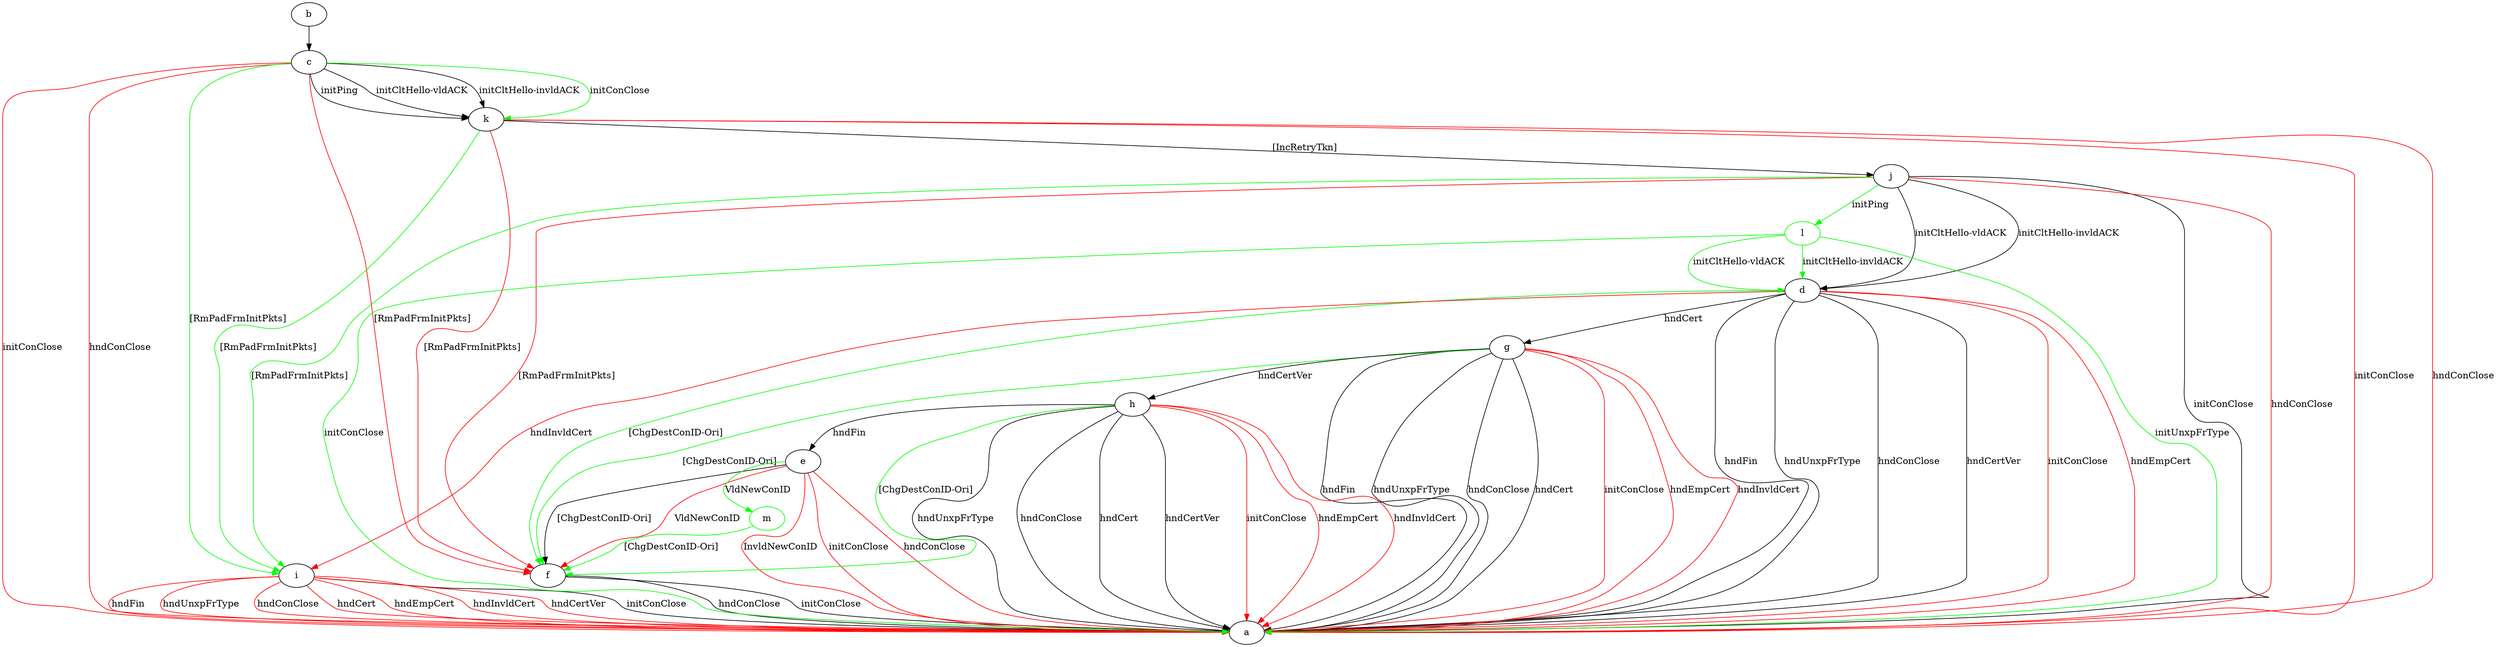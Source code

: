 digraph "" {
	b -> c	[key=0];
	c -> a	[key=0,
		color=red,
		label="initConClose "];
	c -> a	[key=1,
		color=red,
		label="hndConClose "];
	c -> f	[key=0,
		color=red,
		label="[RmPadFrmInitPkts] "];
	c -> i	[key=0,
		color=green,
		label="[RmPadFrmInitPkts] "];
	c -> k	[key=0,
		label="initPing "];
	c -> k	[key=1,
		label="initCltHello-vldACK "];
	c -> k	[key=2,
		label="initCltHello-invldACK "];
	c -> k	[key=3,
		color=green,
		label="initConClose "];
	d -> a	[key=0,
		label="hndFin "];
	d -> a	[key=1,
		label="hndUnxpFrType "];
	d -> a	[key=2,
		label="hndConClose "];
	d -> a	[key=3,
		label="hndCertVer "];
	d -> a	[key=4,
		color=red,
		label="initConClose "];
	d -> a	[key=5,
		color=red,
		label="hndEmpCert "];
	d -> f	[key=0,
		color=green,
		label="[ChgDestConID-Ori] "];
	d -> g	[key=0,
		label="hndCert "];
	d -> i	[key=0,
		color=red,
		label="hndInvldCert "];
	e -> a	[key=0,
		color=red,
		label="initConClose "];
	e -> a	[key=1,
		color=red,
		label="hndConClose "];
	e -> a	[key=2,
		color=red,
		label="InvldNewConID "];
	e -> f	[key=0,
		label="[ChgDestConID-Ori] "];
	e -> f	[key=1,
		color=red,
		label="VldNewConID "];
	m	[color=green];
	e -> m	[key=0,
		color=green,
		label="VldNewConID "];
	f -> a	[key=0,
		label="initConClose "];
	f -> a	[key=1,
		label="hndConClose "];
	g -> a	[key=0,
		label="hndFin "];
	g -> a	[key=1,
		label="hndUnxpFrType "];
	g -> a	[key=2,
		label="hndConClose "];
	g -> a	[key=3,
		label="hndCert "];
	g -> a	[key=4,
		color=red,
		label="initConClose "];
	g -> a	[key=5,
		color=red,
		label="hndEmpCert "];
	g -> a	[key=6,
		color=red,
		label="hndInvldCert "];
	g -> f	[key=0,
		color=green,
		label="[ChgDestConID-Ori] "];
	g -> h	[key=0,
		label="hndCertVer "];
	h -> a	[key=0,
		label="hndUnxpFrType "];
	h -> a	[key=1,
		label="hndConClose "];
	h -> a	[key=2,
		label="hndCert "];
	h -> a	[key=3,
		label="hndCertVer "];
	h -> a	[key=4,
		color=red,
		label="initConClose "];
	h -> a	[key=5,
		color=red,
		label="hndEmpCert "];
	h -> a	[key=6,
		color=red,
		label="hndInvldCert "];
	h -> e	[key=0,
		label="hndFin "];
	h -> f	[key=0,
		color=green,
		label="[ChgDestConID-Ori] "];
	i -> a	[key=0,
		label="initConClose "];
	i -> a	[key=1,
		color=red,
		label="hndFin "];
	i -> a	[key=2,
		color=red,
		label="hndUnxpFrType "];
	i -> a	[key=3,
		color=red,
		label="hndConClose "];
	i -> a	[key=4,
		color=red,
		label="hndCert "];
	i -> a	[key=5,
		color=red,
		label="hndEmpCert "];
	i -> a	[key=6,
		color=red,
		label="hndInvldCert "];
	i -> a	[key=7,
		color=red,
		label="hndCertVer "];
	j -> a	[key=0,
		label="initConClose "];
	j -> a	[key=1,
		color=red,
		label="hndConClose "];
	j -> d	[key=0,
		label="initCltHello-vldACK "];
	j -> d	[key=1,
		label="initCltHello-invldACK "];
	j -> f	[key=0,
		color=red,
		label="[RmPadFrmInitPkts] "];
	j -> i	[key=0,
		color=green,
		label="[RmPadFrmInitPkts] "];
	l	[color=green];
	j -> l	[key=0,
		color=green,
		label="initPing "];
	k -> a	[key=0,
		color=red,
		label="initConClose "];
	k -> a	[key=1,
		color=red,
		label="hndConClose "];
	k -> f	[key=0,
		color=red,
		label="[RmPadFrmInitPkts] "];
	k -> i	[key=0,
		color=green,
		label="[RmPadFrmInitPkts] "];
	k -> j	[key=0,
		label="[IncRetryTkn] "];
	l -> a	[key=0,
		color=green,
		label="initConClose "];
	l -> a	[key=1,
		color=green,
		label="initUnxpFrType "];
	l -> d	[key=0,
		color=green,
		label="initCltHello-vldACK "];
	l -> d	[key=1,
		color=green,
		label="initCltHello-invldACK "];
	m -> f	[key=0,
		color=green,
		label="[ChgDestConID-Ori] "];
}
